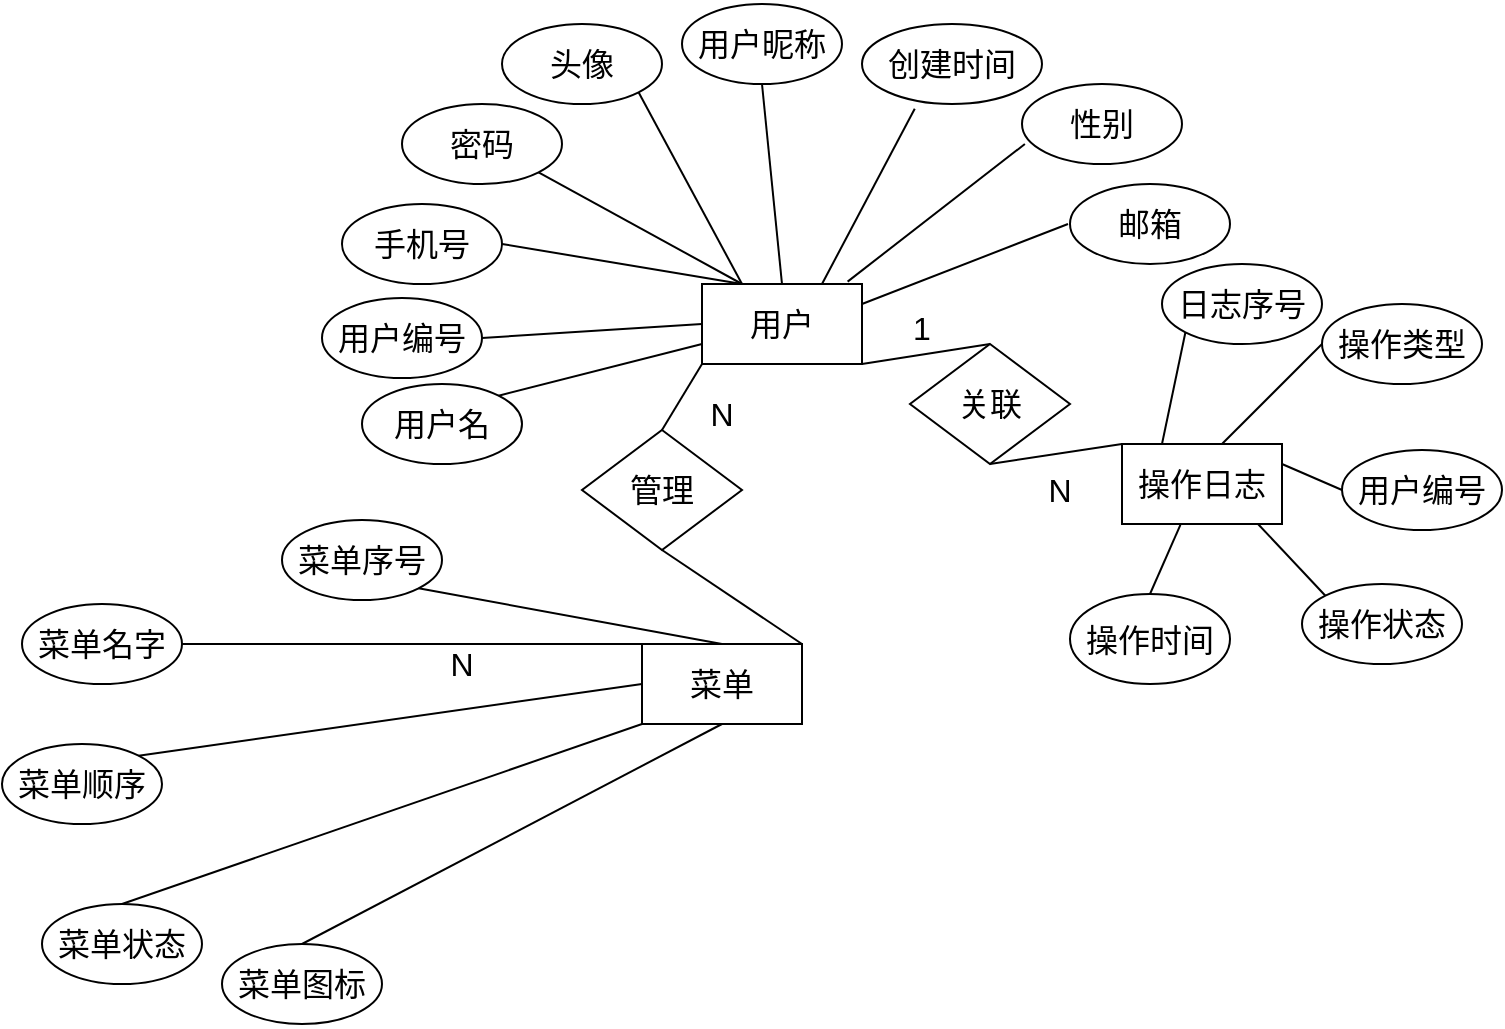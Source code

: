 <mxfile version="27.0.3">
  <diagram name="第 1 页" id="UOeoibRbhjmOYeLTfaUz">
    <mxGraphModel dx="2327" dy="826" grid="1" gridSize="10" guides="1" tooltips="1" connect="1" arrows="1" fold="1" page="1" pageScale="1" pageWidth="827" pageHeight="1169" math="0" shadow="0">
      <root>
        <mxCell id="0" />
        <mxCell id="1" parent="0" />
        <mxCell id="f1lzfsfmmCIylhkY9Uj2-1" value="&lt;font style=&quot;font-size: 16px;&quot;&gt;操作日志&lt;/font&gt;" style="rounded=0;whiteSpace=wrap;html=1;" vertex="1" parent="1">
          <mxGeometry x="440" y="380" width="80" height="40" as="geometry" />
        </mxCell>
        <mxCell id="f1lzfsfmmCIylhkY9Uj2-5" value="&lt;font style=&quot;font-size: 16px;&quot;&gt;菜单&lt;/font&gt;" style="rounded=0;whiteSpace=wrap;html=1;" vertex="1" parent="1">
          <mxGeometry x="200" y="480" width="80" height="40" as="geometry" />
        </mxCell>
        <mxCell id="f1lzfsfmmCIylhkY9Uj2-6" value="&lt;font style=&quot;font-size: 16px;&quot;&gt;用户&lt;/font&gt;" style="rounded=0;whiteSpace=wrap;html=1;" vertex="1" parent="1">
          <mxGeometry x="230" y="300" width="80" height="40" as="geometry" />
        </mxCell>
        <mxCell id="f1lzfsfmmCIylhkY9Uj2-11" value="&lt;p class=&quot;MsoNormal&quot;&gt;&lt;font face=&quot;Helvetica&quot; style=&quot;font-size: 16px;&quot;&gt;用户编号&lt;/font&gt;&lt;/p&gt;" style="ellipse;whiteSpace=wrap;html=1;" vertex="1" parent="1">
          <mxGeometry x="40" y="307" width="80" height="40" as="geometry" />
        </mxCell>
        <mxCell id="f1lzfsfmmCIylhkY9Uj2-12" value="&lt;p class=&quot;MsoNormal&quot;&gt;&lt;font face=&quot;Helvetica&quot; style=&quot;font-size: 16px;&quot;&gt;用户昵称&lt;/font&gt;&lt;/p&gt;" style="ellipse;whiteSpace=wrap;html=1;" vertex="1" parent="1">
          <mxGeometry x="220" y="160" width="80" height="40" as="geometry" />
        </mxCell>
        <mxCell id="f1lzfsfmmCIylhkY9Uj2-13" value="&lt;p class=&quot;MsoNormal&quot;&gt;&lt;font face=&quot;Helvetica&quot; style=&quot;font-size: 16px;&quot;&gt;用户名&lt;/font&gt;&lt;/p&gt;" style="ellipse;whiteSpace=wrap;html=1;" vertex="1" parent="1">
          <mxGeometry x="60" y="350" width="80" height="40" as="geometry" />
        </mxCell>
        <mxCell id="f1lzfsfmmCIylhkY9Uj2-14" value="&lt;p class=&quot;MsoNormal&quot;&gt;&lt;font face=&quot;Helvetica&quot; style=&quot;font-size: 16px;&quot;&gt;邮箱&lt;/font&gt;&lt;/p&gt;" style="ellipse;whiteSpace=wrap;html=1;" vertex="1" parent="1">
          <mxGeometry x="414" y="250" width="80" height="40" as="geometry" />
        </mxCell>
        <mxCell id="f1lzfsfmmCIylhkY9Uj2-15" value="&lt;p class=&quot;MsoNormal&quot;&gt;&lt;font face=&quot;Helvetica&quot; style=&quot;font-size: 16px;&quot;&gt;密码&lt;/font&gt;&lt;/p&gt;" style="ellipse;whiteSpace=wrap;html=1;" vertex="1" parent="1">
          <mxGeometry x="80" y="210" width="80" height="40" as="geometry" />
        </mxCell>
        <mxCell id="f1lzfsfmmCIylhkY9Uj2-16" value="&lt;p class=&quot;MsoNormal&quot;&gt;&lt;font style=&quot;font-size: 16px;&quot;&gt;手机号&lt;/font&gt;&lt;/p&gt;" style="ellipse;whiteSpace=wrap;html=1;" vertex="1" parent="1">
          <mxGeometry x="50" y="260" width="80" height="40" as="geometry" />
        </mxCell>
        <mxCell id="f1lzfsfmmCIylhkY9Uj2-17" value="&lt;p class=&quot;MsoNormal&quot;&gt;&lt;font face=&quot;Helvetica&quot; style=&quot;font-size: 16px;&quot;&gt;性别&lt;/font&gt;&lt;/p&gt;" style="ellipse;whiteSpace=wrap;html=1;" vertex="1" parent="1">
          <mxGeometry x="390" y="200" width="80" height="40" as="geometry" />
        </mxCell>
        <mxCell id="f1lzfsfmmCIylhkY9Uj2-18" value="&lt;p class=&quot;MsoNormal&quot;&gt;&lt;font style=&quot;font-size: 16px;&quot;&gt;头像&lt;/font&gt;&lt;/p&gt;" style="ellipse;whiteSpace=wrap;html=1;" vertex="1" parent="1">
          <mxGeometry x="130" y="170" width="80" height="40" as="geometry" />
        </mxCell>
        <mxCell id="f1lzfsfmmCIylhkY9Uj2-19" value="&lt;p class=&quot;MsoNormal&quot;&gt;&lt;font face=&quot;Helvetica&quot; style=&quot;font-size: 16px;&quot;&gt;创建时间&lt;/font&gt;&lt;/p&gt;" style="ellipse;whiteSpace=wrap;html=1;" vertex="1" parent="1">
          <mxGeometry x="310" y="170" width="90" height="40" as="geometry" />
        </mxCell>
        <mxCell id="f1lzfsfmmCIylhkY9Uj2-20" value="" style="endArrow=none;html=1;rounded=0;exitX=1;exitY=0;exitDx=0;exitDy=0;entryX=0;entryY=0.75;entryDx=0;entryDy=0;" edge="1" parent="1" source="f1lzfsfmmCIylhkY9Uj2-13" target="f1lzfsfmmCIylhkY9Uj2-6">
          <mxGeometry width="50" height="50" relative="1" as="geometry">
            <mxPoint x="160" y="390" as="sourcePoint" />
            <mxPoint x="210" y="340" as="targetPoint" />
          </mxGeometry>
        </mxCell>
        <mxCell id="f1lzfsfmmCIylhkY9Uj2-21" value="" style="endArrow=none;html=1;rounded=0;entryX=1;entryY=0.25;entryDx=0;entryDy=0;" edge="1" parent="1" target="f1lzfsfmmCIylhkY9Uj2-6">
          <mxGeometry width="50" height="50" relative="1" as="geometry">
            <mxPoint x="413" y="270" as="sourcePoint" />
            <mxPoint x="250" y="350" as="targetPoint" />
          </mxGeometry>
        </mxCell>
        <mxCell id="f1lzfsfmmCIylhkY9Uj2-22" value="" style="endArrow=none;html=1;rounded=0;exitX=0.018;exitY=0.75;exitDx=0;exitDy=0;exitPerimeter=0;entryX=0.91;entryY=-0.03;entryDx=0;entryDy=0;entryPerimeter=0;" edge="1" parent="1" source="f1lzfsfmmCIylhkY9Uj2-17" target="f1lzfsfmmCIylhkY9Uj2-6">
          <mxGeometry width="50" height="50" relative="1" as="geometry">
            <mxPoint x="280" y="435" as="sourcePoint" />
            <mxPoint x="260" y="350" as="targetPoint" />
          </mxGeometry>
        </mxCell>
        <mxCell id="f1lzfsfmmCIylhkY9Uj2-23" value="" style="endArrow=none;html=1;rounded=0;exitX=1;exitY=0.5;exitDx=0;exitDy=0;entryX=0;entryY=0.5;entryDx=0;entryDy=0;" edge="1" parent="1" source="f1lzfsfmmCIylhkY9Uj2-11" target="f1lzfsfmmCIylhkY9Uj2-6">
          <mxGeometry width="50" height="50" relative="1" as="geometry">
            <mxPoint x="148" y="356" as="sourcePoint" />
            <mxPoint x="210" y="310" as="targetPoint" />
          </mxGeometry>
        </mxCell>
        <mxCell id="f1lzfsfmmCIylhkY9Uj2-24" value="" style="endArrow=none;html=1;rounded=0;entryX=0.25;entryY=0;entryDx=0;entryDy=0;exitX=1;exitY=0.5;exitDx=0;exitDy=0;" edge="1" parent="1" source="f1lzfsfmmCIylhkY9Uj2-16" target="f1lzfsfmmCIylhkY9Uj2-6">
          <mxGeometry width="50" height="50" relative="1" as="geometry">
            <mxPoint x="100" y="280" as="sourcePoint" />
            <mxPoint x="220" y="280" as="targetPoint" />
          </mxGeometry>
        </mxCell>
        <mxCell id="f1lzfsfmmCIylhkY9Uj2-25" value="" style="endArrow=none;html=1;rounded=0;exitX=1;exitY=1;exitDx=0;exitDy=0;entryX=0.25;entryY=0;entryDx=0;entryDy=0;" edge="1" parent="1" source="f1lzfsfmmCIylhkY9Uj2-15" target="f1lzfsfmmCIylhkY9Uj2-6">
          <mxGeometry width="50" height="50" relative="1" as="geometry">
            <mxPoint x="160" y="250" as="sourcePoint" />
            <mxPoint x="250" y="330" as="targetPoint" />
          </mxGeometry>
        </mxCell>
        <mxCell id="f1lzfsfmmCIylhkY9Uj2-26" value="" style="endArrow=none;html=1;rounded=0;exitX=1;exitY=1;exitDx=0;exitDy=0;entryX=0.25;entryY=0;entryDx=0;entryDy=0;" edge="1" parent="1" target="f1lzfsfmmCIylhkY9Uj2-6" source="f1lzfsfmmCIylhkY9Uj2-18">
          <mxGeometry width="50" height="50" relative="1" as="geometry">
            <mxPoint x="200" y="214" as="sourcePoint" />
            <mxPoint x="272" y="270" as="targetPoint" />
          </mxGeometry>
        </mxCell>
        <mxCell id="f1lzfsfmmCIylhkY9Uj2-27" value="" style="endArrow=none;html=1;rounded=0;exitX=0.5;exitY=1;exitDx=0;exitDy=0;entryX=0.5;entryY=0;entryDx=0;entryDy=0;" edge="1" parent="1" target="f1lzfsfmmCIylhkY9Uj2-6" source="f1lzfsfmmCIylhkY9Uj2-12">
          <mxGeometry width="50" height="50" relative="1" as="geometry">
            <mxPoint x="245" y="190" as="sourcePoint" />
            <mxPoint x="275" y="286" as="targetPoint" />
          </mxGeometry>
        </mxCell>
        <mxCell id="f1lzfsfmmCIylhkY9Uj2-28" value="" style="endArrow=none;html=1;rounded=0;exitX=0.293;exitY=1.06;exitDx=0;exitDy=0;entryX=0.75;entryY=0;entryDx=0;entryDy=0;exitPerimeter=0;" edge="1" parent="1" source="f1lzfsfmmCIylhkY9Uj2-19" target="f1lzfsfmmCIylhkY9Uj2-6">
          <mxGeometry width="50" height="50" relative="1" as="geometry">
            <mxPoint x="295" y="180" as="sourcePoint" />
            <mxPoint x="290" y="300" as="targetPoint" />
          </mxGeometry>
        </mxCell>
        <mxCell id="f1lzfsfmmCIylhkY9Uj2-83" value="&lt;font style=&quot;font-size: 16px;&quot;&gt;管理&lt;/font&gt;" style="rhombus;whiteSpace=wrap;html=1;" vertex="1" parent="1">
          <mxGeometry x="170" y="373" width="80" height="60" as="geometry" />
        </mxCell>
        <mxCell id="f1lzfsfmmCIylhkY9Uj2-85" value="&lt;font style=&quot;font-size: 16px;&quot;&gt;关联&lt;/font&gt;" style="rhombus;whiteSpace=wrap;html=1;" vertex="1" parent="1">
          <mxGeometry x="334" y="330" width="80" height="60" as="geometry" />
        </mxCell>
        <mxCell id="f1lzfsfmmCIylhkY9Uj2-87" value="" style="endArrow=none;html=1;rounded=0;entryX=1;entryY=1;entryDx=0;entryDy=0;exitX=0.5;exitY=0;exitDx=0;exitDy=0;" edge="1" parent="1" source="f1lzfsfmmCIylhkY9Uj2-85" target="f1lzfsfmmCIylhkY9Uj2-6">
          <mxGeometry width="50" height="50" relative="1" as="geometry">
            <mxPoint x="180" y="510" as="sourcePoint" />
            <mxPoint x="230" y="460" as="targetPoint" />
          </mxGeometry>
        </mxCell>
        <mxCell id="f1lzfsfmmCIylhkY9Uj2-88" value="" style="endArrow=none;html=1;rounded=0;exitX=0.5;exitY=0;exitDx=0;exitDy=0;" edge="1" parent="1" source="f1lzfsfmmCIylhkY9Uj2-83">
          <mxGeometry width="50" height="50" relative="1" as="geometry">
            <mxPoint x="180" y="510" as="sourcePoint" />
            <mxPoint x="230" y="340" as="targetPoint" />
          </mxGeometry>
        </mxCell>
        <mxCell id="f1lzfsfmmCIylhkY9Uj2-89" value="" style="endArrow=none;html=1;rounded=0;entryX=0.5;entryY=1;entryDx=0;entryDy=0;exitX=1;exitY=0;exitDx=0;exitDy=0;" edge="1" parent="1" source="f1lzfsfmmCIylhkY9Uj2-5" target="f1lzfsfmmCIylhkY9Uj2-83">
          <mxGeometry width="50" height="50" relative="1" as="geometry">
            <mxPoint x="80" y="540" as="sourcePoint" />
            <mxPoint x="130" y="490" as="targetPoint" />
          </mxGeometry>
        </mxCell>
        <mxCell id="f1lzfsfmmCIylhkY9Uj2-91" value="" style="endArrow=none;html=1;rounded=0;entryX=0.5;entryY=1;entryDx=0;entryDy=0;exitX=0;exitY=0;exitDx=0;exitDy=0;" edge="1" parent="1" source="f1lzfsfmmCIylhkY9Uj2-1" target="f1lzfsfmmCIylhkY9Uj2-85">
          <mxGeometry width="50" height="50" relative="1" as="geometry">
            <mxPoint x="130" y="635" as="sourcePoint" />
            <mxPoint x="180" y="585" as="targetPoint" />
          </mxGeometry>
        </mxCell>
        <mxCell id="f1lzfsfmmCIylhkY9Uj2-98" value="&lt;p class=&quot;MsoNormal&quot;&gt;&lt;font face=&quot;Helvetica&quot; style=&quot;font-size: 16px;&quot;&gt;用户编号&lt;/font&gt;&lt;/p&gt;" style="ellipse;whiteSpace=wrap;html=1;" vertex="1" parent="1">
          <mxGeometry x="550" y="383" width="80" height="40" as="geometry" />
        </mxCell>
        <mxCell id="f1lzfsfmmCIylhkY9Uj2-99" value="&lt;p class=&quot;MsoNormal&quot;&gt;&lt;font face=&quot;Helvetica&quot; style=&quot;font-size: 16px;&quot;&gt;操作类型&lt;/font&gt;&lt;/p&gt;" style="ellipse;whiteSpace=wrap;html=1;" vertex="1" parent="1">
          <mxGeometry x="540" y="310" width="80" height="40" as="geometry" />
        </mxCell>
        <mxCell id="f1lzfsfmmCIylhkY9Uj2-100" value="&lt;p class=&quot;MsoNormal&quot;&gt;&lt;span style=&quot;color: rgb(0, 0, 0);&quot;&gt;&lt;font face=&quot;Helvetica&quot; style=&quot;font-size: 16px;&quot;&gt;操作时间&lt;/font&gt;&lt;/span&gt;&lt;/p&gt;" style="ellipse;whiteSpace=wrap;html=1;" vertex="1" parent="1">
          <mxGeometry x="414" y="455" width="80" height="45" as="geometry" />
        </mxCell>
        <mxCell id="f1lzfsfmmCIylhkY9Uj2-101" value="&lt;p class=&quot;MsoNormal&quot;&gt;&lt;font style=&quot;font-size: 16px;&quot;&gt;操作状态&lt;/font&gt;&lt;/p&gt;" style="ellipse;whiteSpace=wrap;html=1;" vertex="1" parent="1">
          <mxGeometry x="530" y="450" width="80" height="40" as="geometry" />
        </mxCell>
        <mxCell id="f1lzfsfmmCIylhkY9Uj2-102" value="&lt;p class=&quot;MsoNormal&quot;&gt;&lt;font face=&quot;Helvetica&quot; style=&quot;font-size: 16px;&quot;&gt;日志序号&lt;/font&gt;&lt;/p&gt;" style="ellipse;whiteSpace=wrap;html=1;" vertex="1" parent="1">
          <mxGeometry x="460" y="290" width="80" height="40" as="geometry" />
        </mxCell>
        <mxCell id="f1lzfsfmmCIylhkY9Uj2-103" value="&lt;p class=&quot;MsoNormal&quot;&gt;&lt;font face=&quot;Helvetica&quot; style=&quot;font-size: 16px;&quot;&gt;菜单图标&lt;/font&gt;&lt;/p&gt;" style="ellipse;whiteSpace=wrap;html=1;" vertex="1" parent="1">
          <mxGeometry x="-10" y="630" width="80" height="40" as="geometry" />
        </mxCell>
        <mxCell id="f1lzfsfmmCIylhkY9Uj2-104" value="&lt;p class=&quot;MsoNormal&quot;&gt;&lt;font style=&quot;font-size: 16px;&quot;&gt;菜单状态&lt;/font&gt;&lt;/p&gt;" style="ellipse;whiteSpace=wrap;html=1;" vertex="1" parent="1">
          <mxGeometry x="-100" y="610" width="80" height="40" as="geometry" />
        </mxCell>
        <mxCell id="f1lzfsfmmCIylhkY9Uj2-105" value="&lt;p class=&quot;MsoNormal&quot;&gt;&lt;font style=&quot;font-size: 16px;&quot;&gt;菜单顺序&lt;/font&gt;&lt;/p&gt;" style="ellipse;whiteSpace=wrap;html=1;" vertex="1" parent="1">
          <mxGeometry x="-120" y="530" width="80" height="40" as="geometry" />
        </mxCell>
        <mxCell id="f1lzfsfmmCIylhkY9Uj2-106" value="&lt;p class=&quot;MsoNormal&quot;&gt;&lt;font face=&quot;Helvetica&quot; style=&quot;font-size: 16px;&quot;&gt;菜单名字&lt;/font&gt;&lt;/p&gt;" style="ellipse;whiteSpace=wrap;html=1;" vertex="1" parent="1">
          <mxGeometry x="-110" y="460" width="80" height="40" as="geometry" />
        </mxCell>
        <mxCell id="f1lzfsfmmCIylhkY9Uj2-107" value="&lt;p class=&quot;MsoNormal&quot;&gt;&lt;font face=&quot;Helvetica&quot; style=&quot;font-size: 16px;&quot;&gt;菜单序号&lt;/font&gt;&lt;/p&gt;" style="ellipse;whiteSpace=wrap;html=1;" vertex="1" parent="1">
          <mxGeometry x="20" y="418" width="80" height="40" as="geometry" />
        </mxCell>
        <mxCell id="f1lzfsfmmCIylhkY9Uj2-108" value="" style="endArrow=none;html=1;rounded=0;exitX=0.25;exitY=0;exitDx=0;exitDy=0;entryX=0;entryY=1;entryDx=0;entryDy=0;" edge="1" parent="1" source="f1lzfsfmmCIylhkY9Uj2-1" target="f1lzfsfmmCIylhkY9Uj2-102">
          <mxGeometry width="50" height="50" relative="1" as="geometry">
            <mxPoint x="520" y="520" as="sourcePoint" />
            <mxPoint x="500" y="520" as="targetPoint" />
          </mxGeometry>
        </mxCell>
        <mxCell id="f1lzfsfmmCIylhkY9Uj2-109" value="" style="endArrow=none;html=1;rounded=0;exitX=0.625;exitY=0;exitDx=0;exitDy=0;entryX=0;entryY=0.5;entryDx=0;entryDy=0;exitPerimeter=0;" edge="1" parent="1" source="f1lzfsfmmCIylhkY9Uj2-1" target="f1lzfsfmmCIylhkY9Uj2-99">
          <mxGeometry width="50" height="50" relative="1" as="geometry">
            <mxPoint x="460" y="580" as="sourcePoint" />
            <mxPoint x="472" y="509" as="targetPoint" />
          </mxGeometry>
        </mxCell>
        <mxCell id="f1lzfsfmmCIylhkY9Uj2-110" value="" style="endArrow=none;html=1;rounded=0;exitX=1;exitY=0.25;exitDx=0;exitDy=0;entryX=0;entryY=0.5;entryDx=0;entryDy=0;" edge="1" parent="1" source="f1lzfsfmmCIylhkY9Uj2-1" target="f1lzfsfmmCIylhkY9Uj2-98">
          <mxGeometry width="50" height="50" relative="1" as="geometry">
            <mxPoint x="490" y="580" as="sourcePoint" />
            <mxPoint x="535" y="550" as="targetPoint" />
          </mxGeometry>
        </mxCell>
        <mxCell id="f1lzfsfmmCIylhkY9Uj2-111" value="" style="endArrow=none;html=1;rounded=0;entryX=0;entryY=0;entryDx=0;entryDy=0;" edge="1" parent="1" target="f1lzfsfmmCIylhkY9Uj2-101">
          <mxGeometry width="50" height="50" relative="1" as="geometry">
            <mxPoint x="508" y="420" as="sourcePoint" />
            <mxPoint x="480" y="790" as="targetPoint" />
          </mxGeometry>
        </mxCell>
        <mxCell id="f1lzfsfmmCIylhkY9Uj2-112" value="" style="endArrow=none;html=1;rounded=0;exitX=0.365;exitY=1.01;exitDx=0;exitDy=0;entryX=0.5;entryY=0;entryDx=0;entryDy=0;exitPerimeter=0;" edge="1" parent="1" source="f1lzfsfmmCIylhkY9Uj2-1" target="f1lzfsfmmCIylhkY9Uj2-100">
          <mxGeometry width="50" height="50" relative="1" as="geometry">
            <mxPoint x="480" y="620" as="sourcePoint" />
            <mxPoint x="540" y="800" as="targetPoint" />
          </mxGeometry>
        </mxCell>
        <mxCell id="f1lzfsfmmCIylhkY9Uj2-119" value="" style="endArrow=none;html=1;rounded=0;entryX=1;entryY=1;entryDx=0;entryDy=0;exitX=0.5;exitY=0;exitDx=0;exitDy=0;" edge="1" parent="1" source="f1lzfsfmmCIylhkY9Uj2-5" target="f1lzfsfmmCIylhkY9Uj2-107">
          <mxGeometry width="50" height="50" relative="1" as="geometry">
            <mxPoint x="520" y="520" as="sourcePoint" />
            <mxPoint x="570" y="470" as="targetPoint" />
          </mxGeometry>
        </mxCell>
        <mxCell id="f1lzfsfmmCIylhkY9Uj2-120" value="" style="endArrow=none;html=1;rounded=0;entryX=1;entryY=0.5;entryDx=0;entryDy=0;exitX=0;exitY=0;exitDx=0;exitDy=0;" edge="1" parent="1" source="f1lzfsfmmCIylhkY9Uj2-5" target="f1lzfsfmmCIylhkY9Uj2-106">
          <mxGeometry width="50" height="50" relative="1" as="geometry">
            <mxPoint x="80" y="540" as="sourcePoint" />
            <mxPoint x="48" y="454" as="targetPoint" />
          </mxGeometry>
        </mxCell>
        <mxCell id="f1lzfsfmmCIylhkY9Uj2-121" value="" style="endArrow=none;html=1;rounded=0;entryX=1;entryY=0;entryDx=0;entryDy=0;exitX=0;exitY=0.5;exitDx=0;exitDy=0;" edge="1" parent="1" source="f1lzfsfmmCIylhkY9Uj2-5" target="f1lzfsfmmCIylhkY9Uj2-105">
          <mxGeometry width="50" height="50" relative="1" as="geometry">
            <mxPoint x="20" y="550" as="sourcePoint" />
            <mxPoint x="-10" y="510" as="targetPoint" />
          </mxGeometry>
        </mxCell>
        <mxCell id="f1lzfsfmmCIylhkY9Uj2-122" value="" style="endArrow=none;html=1;rounded=0;entryX=0.5;entryY=0;entryDx=0;entryDy=0;exitX=0;exitY=1;exitDx=0;exitDy=0;" edge="1" parent="1" source="f1lzfsfmmCIylhkY9Uj2-5" target="f1lzfsfmmCIylhkY9Uj2-104">
          <mxGeometry width="50" height="50" relative="1" as="geometry">
            <mxPoint x="30" y="580" as="sourcePoint" />
            <mxPoint x="-32" y="571" as="targetPoint" />
          </mxGeometry>
        </mxCell>
        <mxCell id="f1lzfsfmmCIylhkY9Uj2-123" value="" style="endArrow=none;html=1;rounded=0;entryX=0.5;entryY=0;entryDx=0;entryDy=0;exitX=0.5;exitY=1;exitDx=0;exitDy=0;" edge="1" parent="1" source="f1lzfsfmmCIylhkY9Uj2-5" target="f1lzfsfmmCIylhkY9Uj2-103">
          <mxGeometry width="50" height="50" relative="1" as="geometry">
            <mxPoint x="40" y="580" as="sourcePoint" />
            <mxPoint x="-30" y="640" as="targetPoint" />
          </mxGeometry>
        </mxCell>
        <mxCell id="f1lzfsfmmCIylhkY9Uj2-130" value="&lt;span style=&quot;font-size: 16px;&quot;&gt;N&lt;/span&gt;" style="text;html=1;align=center;verticalAlign=middle;whiteSpace=wrap;rounded=0;" vertex="1" parent="1">
          <mxGeometry x="379" y="388" width="60" height="30" as="geometry" />
        </mxCell>
        <mxCell id="f1lzfsfmmCIylhkY9Uj2-131" value="&lt;span style=&quot;font-size: 16px;&quot;&gt;1&lt;/span&gt;" style="text;html=1;align=center;verticalAlign=middle;whiteSpace=wrap;rounded=0;" vertex="1" parent="1">
          <mxGeometry x="310" y="307" width="60" height="30" as="geometry" />
        </mxCell>
        <mxCell id="f1lzfsfmmCIylhkY9Uj2-134" value="&lt;span style=&quot;font-size: 16px;&quot;&gt;N&lt;/span&gt;" style="text;html=1;align=center;verticalAlign=middle;whiteSpace=wrap;rounded=0;" vertex="1" parent="1">
          <mxGeometry x="210" y="350" width="60" height="30" as="geometry" />
        </mxCell>
        <mxCell id="f1lzfsfmmCIylhkY9Uj2-135" value="&lt;span style=&quot;font-size: 16px;&quot;&gt;N&lt;/span&gt;" style="text;html=1;align=center;verticalAlign=middle;whiteSpace=wrap;rounded=0;" vertex="1" parent="1">
          <mxGeometry x="80" y="475" width="60" height="30" as="geometry" />
        </mxCell>
      </root>
    </mxGraphModel>
  </diagram>
</mxfile>
